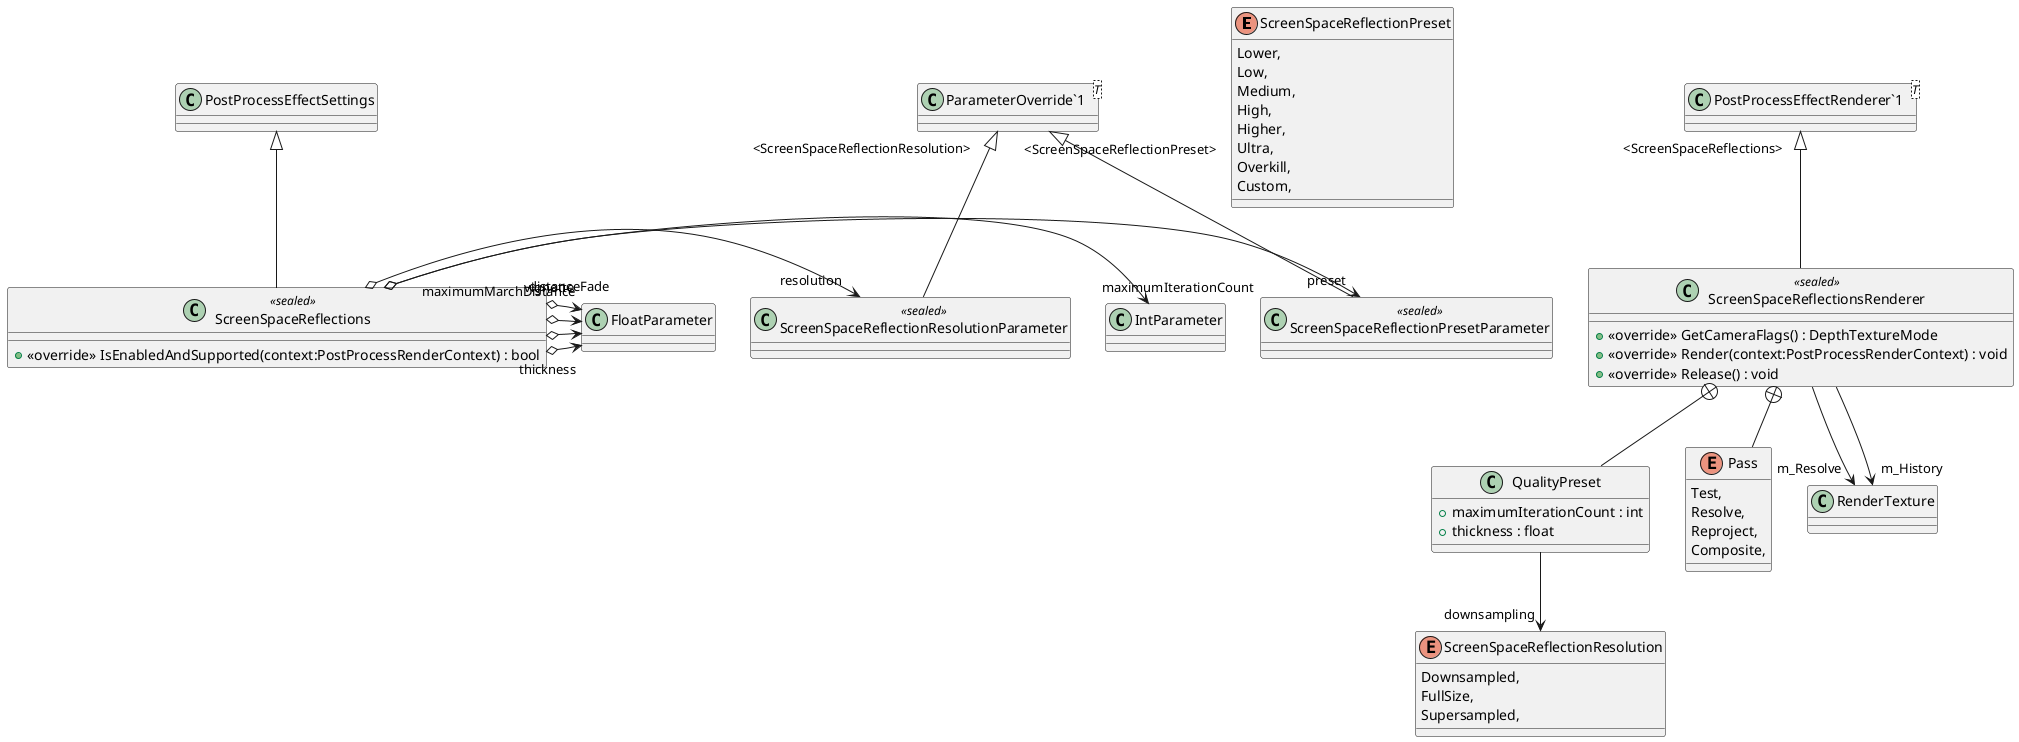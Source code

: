 @startuml
enum ScreenSpaceReflectionPreset {
    Lower,
    Low,
    Medium,
    High,
    Higher,
    Ultra,
    Overkill,
    Custom,
}
enum ScreenSpaceReflectionResolution {
    Downsampled,
    FullSize,
    Supersampled,
}
class ScreenSpaceReflectionPresetParameter <<sealed>> {
}
class ScreenSpaceReflectionResolutionParameter <<sealed>> {
}
class ScreenSpaceReflections <<sealed>> {
    + <<override>> IsEnabledAndSupported(context:PostProcessRenderContext) : bool
}
class ScreenSpaceReflectionsRenderer <<sealed>> {
    + <<override>> GetCameraFlags() : DepthTextureMode
    + <<override>> Render(context:PostProcessRenderContext) : void
    + <<override>> Release() : void
}
class "ParameterOverride`1"<T> {
}
class "PostProcessEffectRenderer`1"<T> {
}
class QualityPreset {
    + maximumIterationCount : int
    + thickness : float
}
enum Pass {
    Test,
    Resolve,
    Reproject,
    Composite,
}
"ParameterOverride`1" "<ScreenSpaceReflectionPreset>" <|-- ScreenSpaceReflectionPresetParameter
"ParameterOverride`1" "<ScreenSpaceReflectionResolution>" <|-- ScreenSpaceReflectionResolutionParameter
PostProcessEffectSettings <|-- ScreenSpaceReflections
ScreenSpaceReflections o-> "preset" ScreenSpaceReflectionPresetParameter
ScreenSpaceReflections o-> "maximumIterationCount" IntParameter
ScreenSpaceReflections o-> "resolution" ScreenSpaceReflectionResolutionParameter
ScreenSpaceReflections o-> "thickness" FloatParameter
ScreenSpaceReflections o-> "maximumMarchDistance" FloatParameter
ScreenSpaceReflections o-> "distanceFade" FloatParameter
ScreenSpaceReflections o-> "vignette" FloatParameter
"PostProcessEffectRenderer`1" "<ScreenSpaceReflections>" <|-- ScreenSpaceReflectionsRenderer
ScreenSpaceReflectionsRenderer --> "m_Resolve" RenderTexture
ScreenSpaceReflectionsRenderer --> "m_History" RenderTexture
ScreenSpaceReflectionsRenderer +-- QualityPreset
QualityPreset --> "downsampling" ScreenSpaceReflectionResolution
ScreenSpaceReflectionsRenderer +-- Pass
@enduml
